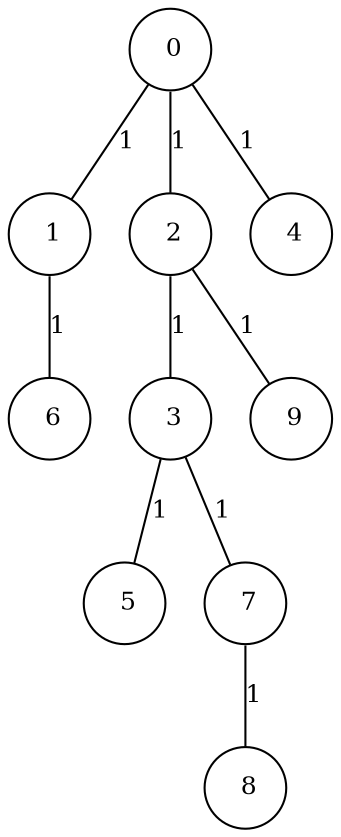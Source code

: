 graph G {
size="8.5,11;"
ratio = "expand;"
fixedsize="true;"
overlap="scale;"
node[shape=circle,width=.12,hight=.12,fontsize=12]
edge[fontsize=12]

0[label=" 0" color=black, pos="1.6088829,1.15123!"];
1[label=" 1" color=black, pos="2.1078483,1.3635983!"];
2[label=" 2" color=black, pos="2.3313858,0.42732772!"];
3[label=" 3" color=black, pos="2.5835703,0.65874663!"];
4[label=" 4" color=black, pos="1.4874269,2.8830366!"];
5[label=" 5" color=black, pos="2.5177147,2.5575606!"];
6[label=" 6" color=black, pos="2.829939,0.24432699!"];
7[label=" 7" color=black, pos="1.7293601,1.9848446!"];
8[label=" 8" color=black, pos="1.8975603,2.4107879!"];
9[label=" 9" color=black, pos="2.783282,1.2936781!"];
0--1[label="1"]
0--2[label="1"]
0--4[label="1"]
1--6[label="1"]
2--3[label="1"]
2--9[label="1"]
3--5[label="1"]
3--7[label="1"]
7--8[label="1"]

}
